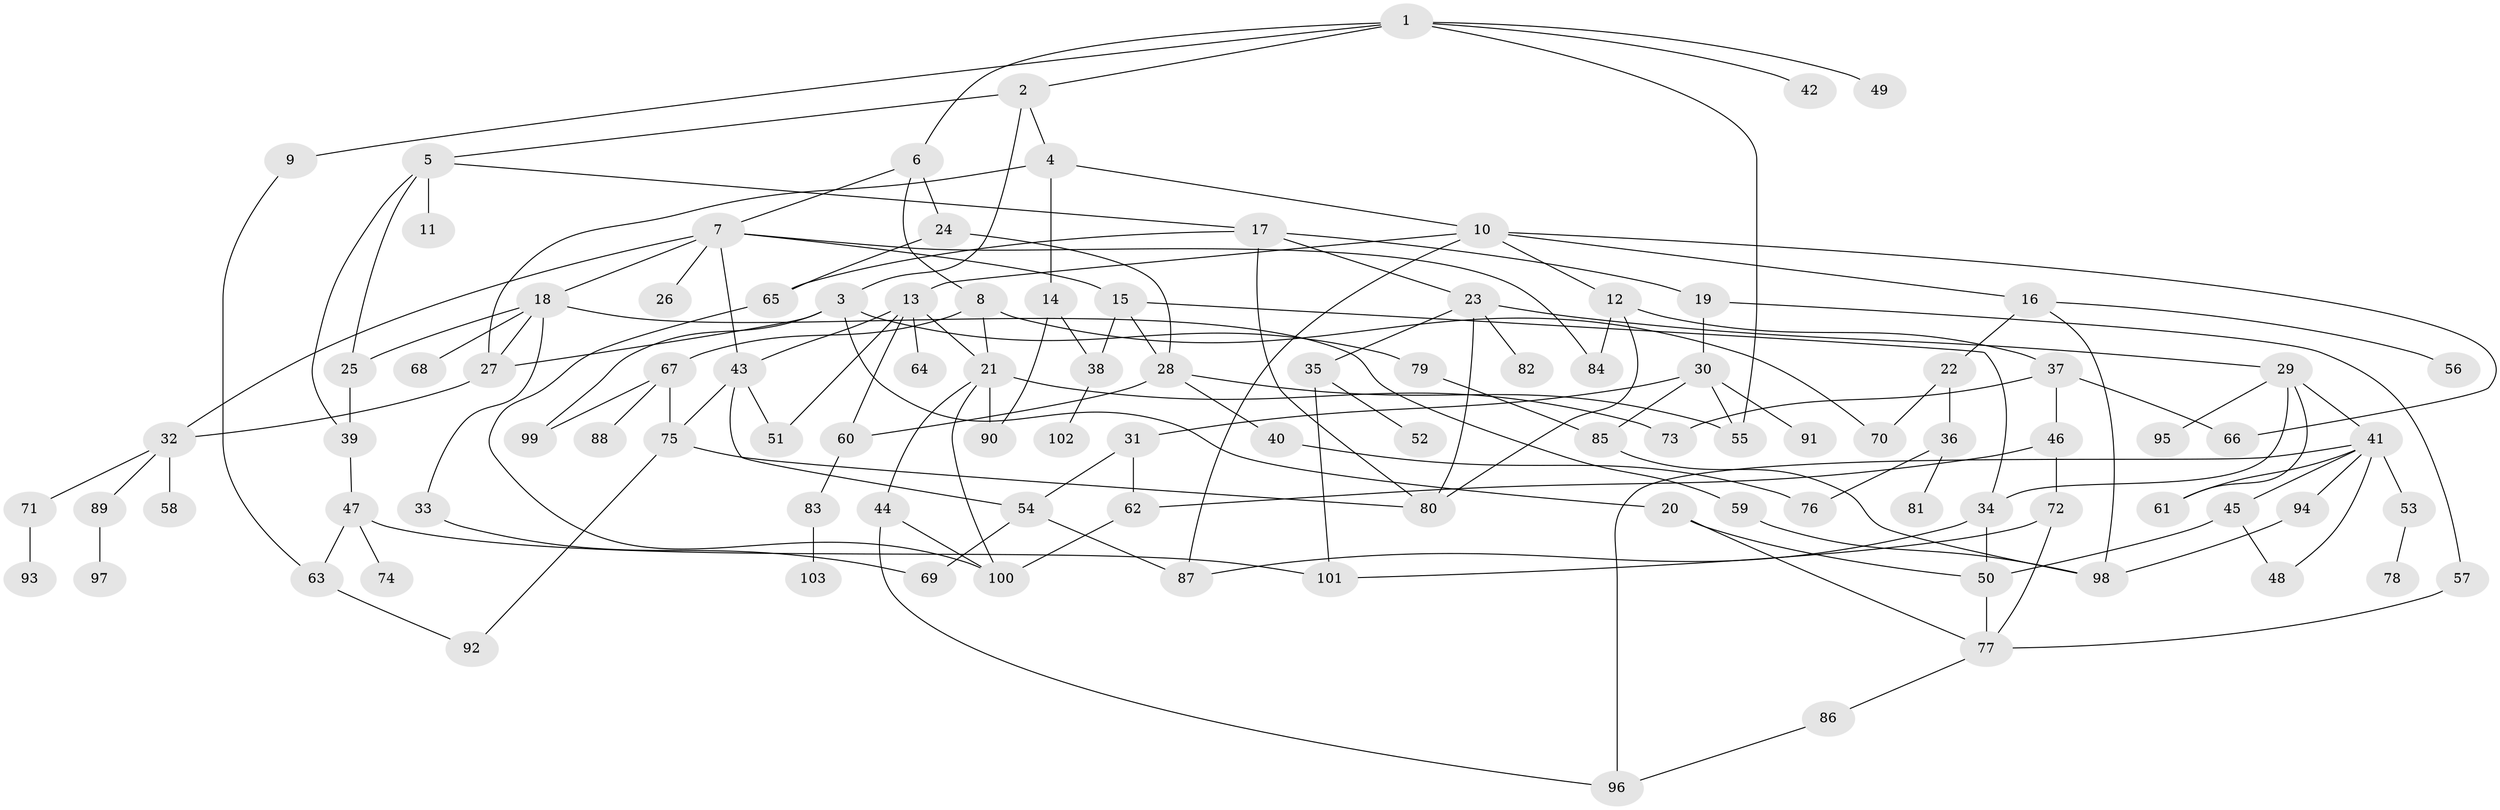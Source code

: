 // coarse degree distribution, {6: 0.08695652173913043, 5: 0.07246376811594203, 4: 0.2318840579710145, 9: 0.014492753623188406, 10: 0.014492753623188406, 7: 0.028985507246376812, 3: 0.17391304347826086, 1: 0.2318840579710145, 2: 0.14492753623188406}
// Generated by graph-tools (version 1.1) at 2025/23/03/03/25 07:23:32]
// undirected, 103 vertices, 153 edges
graph export_dot {
graph [start="1"]
  node [color=gray90,style=filled];
  1;
  2;
  3;
  4;
  5;
  6;
  7;
  8;
  9;
  10;
  11;
  12;
  13;
  14;
  15;
  16;
  17;
  18;
  19;
  20;
  21;
  22;
  23;
  24;
  25;
  26;
  27;
  28;
  29;
  30;
  31;
  32;
  33;
  34;
  35;
  36;
  37;
  38;
  39;
  40;
  41;
  42;
  43;
  44;
  45;
  46;
  47;
  48;
  49;
  50;
  51;
  52;
  53;
  54;
  55;
  56;
  57;
  58;
  59;
  60;
  61;
  62;
  63;
  64;
  65;
  66;
  67;
  68;
  69;
  70;
  71;
  72;
  73;
  74;
  75;
  76;
  77;
  78;
  79;
  80;
  81;
  82;
  83;
  84;
  85;
  86;
  87;
  88;
  89;
  90;
  91;
  92;
  93;
  94;
  95;
  96;
  97;
  98;
  99;
  100;
  101;
  102;
  103;
  1 -- 2;
  1 -- 6;
  1 -- 9;
  1 -- 42;
  1 -- 49;
  1 -- 55;
  2 -- 3;
  2 -- 4;
  2 -- 5;
  3 -- 20;
  3 -- 79;
  3 -- 99;
  3 -- 27;
  4 -- 10;
  4 -- 14;
  4 -- 27;
  5 -- 11;
  5 -- 17;
  5 -- 39;
  5 -- 25;
  6 -- 7;
  6 -- 8;
  6 -- 24;
  7 -- 15;
  7 -- 18;
  7 -- 26;
  7 -- 32;
  7 -- 84;
  7 -- 43;
  8 -- 21;
  8 -- 67;
  8 -- 70;
  9 -- 63;
  10 -- 12;
  10 -- 13;
  10 -- 16;
  10 -- 66;
  10 -- 87;
  12 -- 37;
  12 -- 80;
  12 -- 84;
  13 -- 43;
  13 -- 51;
  13 -- 64;
  13 -- 60;
  13 -- 21;
  14 -- 90;
  14 -- 38;
  15 -- 28;
  15 -- 38;
  15 -- 34;
  16 -- 22;
  16 -- 56;
  16 -- 98;
  17 -- 19;
  17 -- 23;
  17 -- 80;
  17 -- 65;
  18 -- 25;
  18 -- 27;
  18 -- 33;
  18 -- 59;
  18 -- 68;
  19 -- 30;
  19 -- 57;
  20 -- 50;
  20 -- 77;
  21 -- 44;
  21 -- 73;
  21 -- 90;
  21 -- 100;
  22 -- 36;
  22 -- 70;
  23 -- 29;
  23 -- 35;
  23 -- 82;
  23 -- 80;
  24 -- 65;
  24 -- 28;
  25 -- 39;
  27 -- 32;
  28 -- 40;
  28 -- 60;
  28 -- 55;
  29 -- 34;
  29 -- 41;
  29 -- 61;
  29 -- 95;
  30 -- 31;
  30 -- 91;
  30 -- 55;
  30 -- 85;
  31 -- 62;
  31 -- 54;
  32 -- 58;
  32 -- 71;
  32 -- 89;
  33 -- 69;
  34 -- 87;
  34 -- 50;
  35 -- 52;
  35 -- 101;
  36 -- 76;
  36 -- 81;
  37 -- 46;
  37 -- 66;
  37 -- 73;
  38 -- 102;
  39 -- 47;
  40 -- 76;
  41 -- 45;
  41 -- 53;
  41 -- 94;
  41 -- 48;
  41 -- 96;
  41 -- 61;
  43 -- 54;
  43 -- 51;
  43 -- 75;
  44 -- 96;
  44 -- 100;
  45 -- 48;
  45 -- 50;
  46 -- 72;
  46 -- 62;
  47 -- 74;
  47 -- 101;
  47 -- 63;
  50 -- 77;
  53 -- 78;
  54 -- 87;
  54 -- 69;
  57 -- 77;
  59 -- 98;
  60 -- 83;
  62 -- 100;
  63 -- 92;
  65 -- 100;
  67 -- 75;
  67 -- 88;
  67 -- 99;
  71 -- 93;
  72 -- 77;
  72 -- 101;
  75 -- 80;
  75 -- 92;
  77 -- 86;
  79 -- 85;
  83 -- 103;
  85 -- 98;
  86 -- 96;
  89 -- 97;
  94 -- 98;
}
